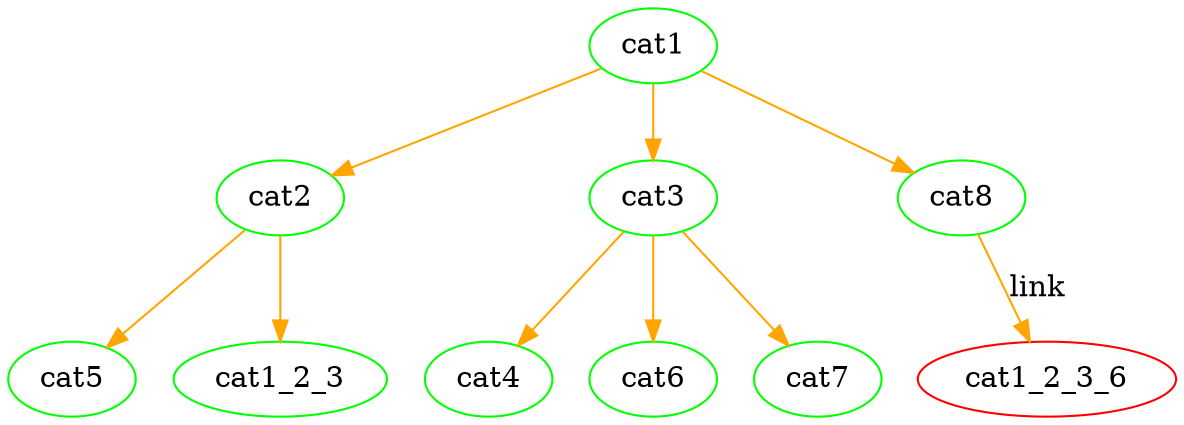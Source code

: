digraph ipgraph {
1 [label="cat1", color="green"];
2 [label="cat2", color="green"];
3 [label="cat3", color="green"];
4 [label="cat4", color="green"];
5 [label="cat5", color="green"];
6 [label="cat6", color="green"];
7 [label="cat7", color="green"];
8 [label="cat8", color="green"];
9 [label="cat1_2_3", color="green"];
10 [label="cat1_2_3_6", color="red"];
1 -> 2 [color="orange"];
1 -> 3 [color="orange"];
1 -> 8 [color="orange"];
2 -> 9 [color="orange"];
3 -> 4 [color="orange"];

2 -> 5 [color="orange"];
3 -> 6 [color="orange"];
3 -> 7 [color="orange"];

8 -> 10 [label="link", color="orange"];
}
